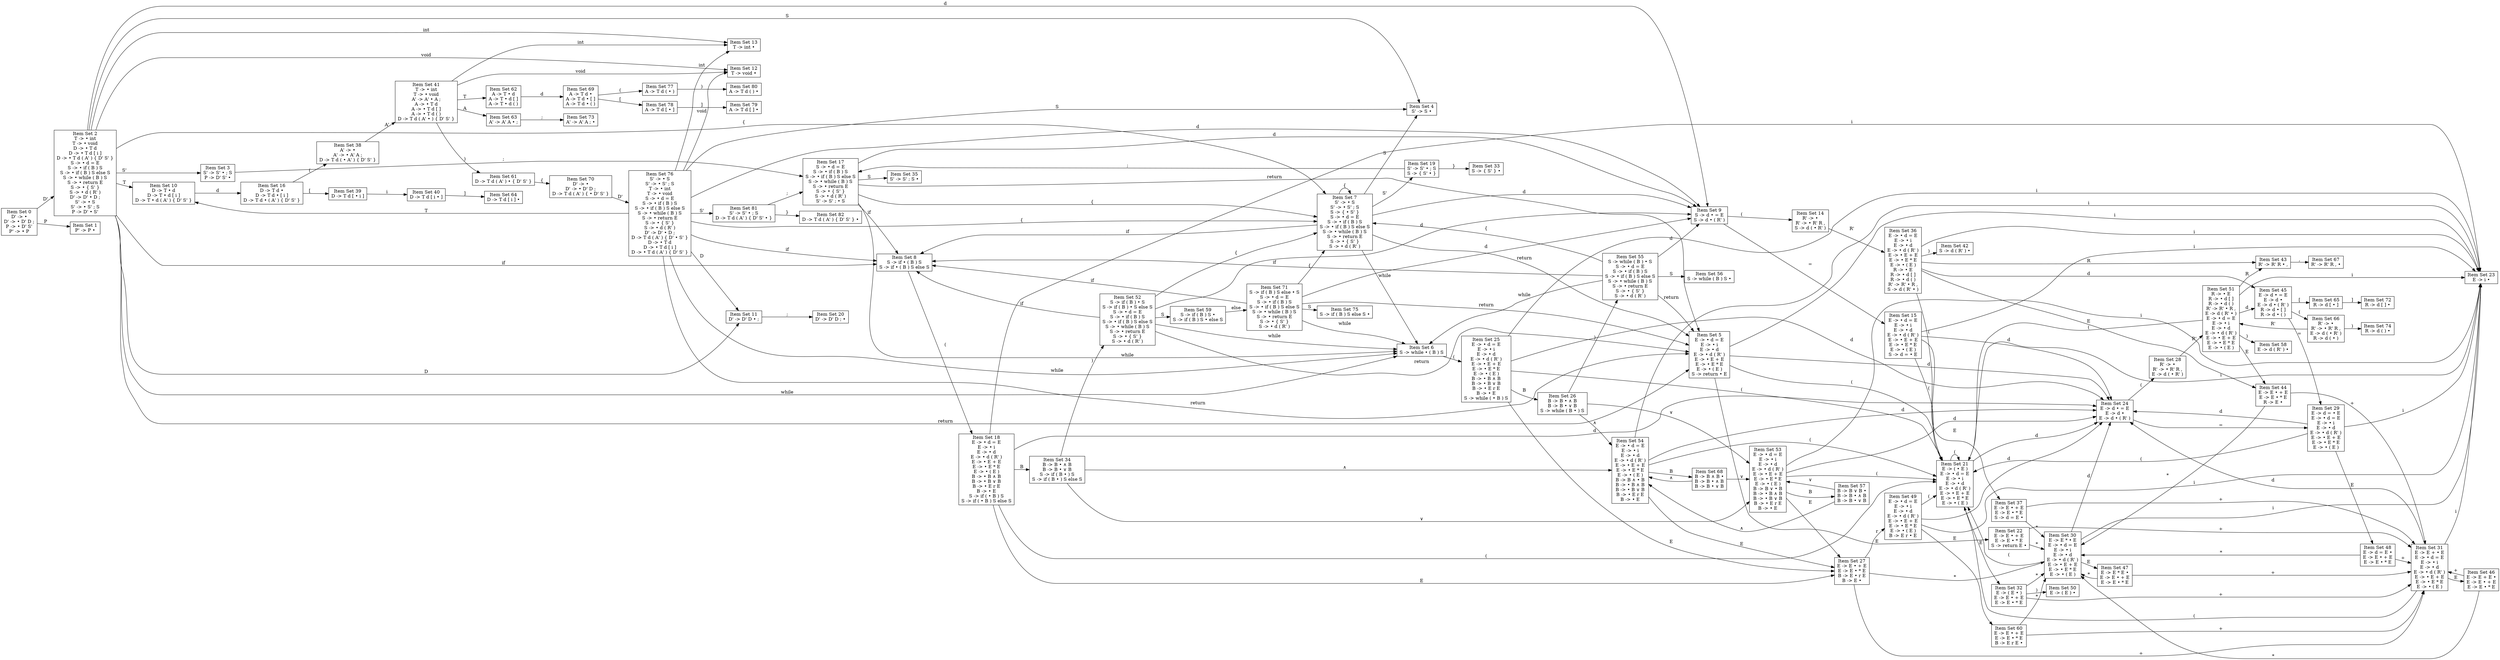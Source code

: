 digraph ItemCluster {
  rankdir=LR;
  node [shape=box];
  "Item Set 81" [label="Item Set 81\nS' -> S' • ; S\nD -> T d ( A' ) { D' S' • }\n"];
  "Item Set 80" [label="Item Set 80\nA -> T d ( ) •\n"];
  "Item Set 79" [label="Item Set 79\nA -> T d [ ] •\n"];
  "Item Set 78" [label="Item Set 78\nA -> T d [ • ]\n"];
  "Item Set 77" [label="Item Set 77\nA -> T d ( • )\n"];
  "Item Set 75" [label="Item Set 75\nS -> if ( B ) S else S •\n"];
  "Item Set 73" [label="Item Set 73\nA' -> A' A ; •\n"];
  "Item Set 71" [label="Item Set 71\nS -> if ( B ) S else • S\nS -> • d = E\nS -> • if ( B ) S\nS -> • if ( B ) S else S\nS -> • while ( B ) S\nS -> • return E\nS -> • { S' }\nS -> • d ( R' )\n"];
  "Item Set 70" [label="Item Set 70\nD' -> •\nD' -> • D' D ;\nD -> T d ( A' ) { • D' S' }\n"];
  "Item Set 68" [label="Item Set 68\nB -> B ∧ B •\nB -> B • ∧ B\nB -> B • ∨ B\n"];
  "Item Set 67" [label="Item Set 67\nR' -> R' R , •\n"];
  "Item Set 64" [label="Item Set 64\nD -> T d [ i ] •\n"];
  "Item Set 62" [label="Item Set 62\nA -> T • d\nA -> T • d [ ]\nA -> T • d ( )\n"];
  "Item Set 61" [label="Item Set 61\nD -> T d ( A' ) • { D' S' }\n"];
  "Item Set 60" [label="Item Set 60\nE -> E • + E\nE -> E • * E\nB -> E r E •\n"];
  "Item Set 59" [label="Item Set 59\nS -> if ( B ) S •\nS -> if ( B ) S • else S\n"];
  "Item Set 26" [label="Item Set 26\nB -> B • ∧ B\nB -> B • ∨ B\nS -> while ( B • ) S\n"];
  "Item Set 74" [label="Item Set 74\nR -> d ( ) •\n"];
  "Item Set 22" [label="Item Set 22\nE -> E • + E\nE -> E • * E\nS -> return E •\n"];
  "Item Set 25" [label="Item Set 25\nE -> • d = E\nE -> • i\nE -> • d\nE -> • d ( R' )\nE -> • E + E\nE -> • E * E\nE -> • ( E )\nB -> • B ∧ B\nB -> • B ∨ B\nB -> • E r E\nB -> • E\nS -> while ( • B ) S\n"];
  "Item Set 21" [label="Item Set 21\nE -> ( • E )\nE -> • d = E\nE -> • i\nE -> • d\nE -> • d ( R' )\nE -> • E + E\nE -> • E * E\nE -> • ( E )\n"];
  "Item Set 72" [label="Item Set 72\nR -> d [ ] •\n"];
  "Item Set 35" [label="Item Set 35\nS' -> S' ; S •\n"];
  "Item Set 19" [label="Item Set 19\nS' -> S' • ; S\nS -> { S' • }\n"];
  "Item Set 34" [label="Item Set 34\nB -> B • ∧ B\nB -> B • ∨ B\nS -> if ( B • ) S\nS -> if ( B • ) S else S\n"];
  "Item Set 23" [label="Item Set 23\nE -> i •\n"];
  "Item Set 13" [label="Item Set 13\nT -> int •\n"];
  "Item Set 28" [label="Item Set 28\nR' -> •\nR' -> • R' R ,\nE -> d ( • R' )\n"];
  "Item Set 33" [label="Item Set 33\nS -> { S' } •\n"];
  "Item Set 9" [label="Item Set 9\nS -> d • = E\nS -> d • ( R' )\n"];
  "Item Set 54" [label="Item Set 54\nE -> • d = E\nE -> • i\nE -> • d\nE -> • d ( R' )\nE -> • E + E\nE -> • E * E\nE -> • ( E )\nB -> B ∧ • B\nB -> • B ∧ B\nB -> • B ∨ B\nB -> • E r E\nB -> • E\n"];
  "Item Set 18" [label="Item Set 18\nE -> • d = E\nE -> • i\nE -> • d\nE -> • d ( R' )\nE -> • E + E\nE -> • E * E\nE -> • ( E )\nB -> • B ∧ B\nB -> • B ∨ B\nB -> • E r E\nB -> • E\nS -> if ( • B ) S\nS -> if ( • B ) S else S\n"];
  "Item Set 27" [label="Item Set 27\nE -> E • + E\nE -> E • * E\nB -> E • r E\nB -> E •\n"];
  "Item Set 0" [label="Item Set 0\nD' -> •\nD' -> • D' D ;\nP -> • D' S'\nP' -> • P\n"];
  "Item Set 57" [label="Item Set 57\nB -> B ∨ B •\nB -> B • ∧ B\nB -> B • ∨ B\n"];
  "Item Set 56" [label="Item Set 56\nS -> while ( B ) S •\n"];
  "Item Set 5" [label="Item Set 5\nE -> • d = E\nE -> • i\nE -> • d\nE -> • d ( R' )\nE -> • E + E\nE -> • E * E\nE -> • ( E )\nS -> return • E\n"];
  "Item Set 10" [label="Item Set 10\nD -> T • d\nD -> T • d [ i ]\nD -> T • d ( A' ) { D' S' }\n"];
  "Item Set 8" [label="Item Set 8\nS -> if • ( B ) S\nS -> if • ( B ) S else S\n"];
  "Item Set 17" [label="Item Set 17\nS -> • d = E\nS -> • if ( B ) S\nS -> • if ( B ) S else S\nS -> • while ( B ) S\nS -> • return E\nS -> • { S' }\nS -> • d ( R' )\nS' -> S' ; • S\n"];
  "Item Set 43" [label="Item Set 43\nR' -> R' R • ,\n"];
  "Item Set 82" [label="Item Set 82\nD -> T d ( A' ) { D' S' } •\n"];
  "Item Set 14" [label="Item Set 14\nR' -> •\nR' -> • R' R ,\nS -> d ( • R' )\n"];
  "Item Set 46" [label="Item Set 46\nE -> E + E •\nE -> E • + E\nE -> E • * E\n"];
  "Item Set 2" [label="Item Set 2\nT -> • int\nT -> • void\nD -> • T d\nD -> • T d [ i ]\nD -> • T d ( A' ) { D' S' }\nS -> • d = E\nS -> • if ( B ) S\nS -> • if ( B ) S else S\nS -> • while ( B ) S\nS -> • return E\nS -> • { S' }\nS -> • d ( R' )\nD' -> D' • D ;\nS' -> • S\nS' -> • S' ; S\nP -> D' • S'\n"];
  "Item Set 47" [label="Item Set 47\nE -> E * E •\nE -> E • + E\nE -> E • * E\n"];
  "Item Set 32" [label="Item Set 32\nE -> ( E • )\nE -> E • + E\nE -> E • * E\n"];
  "Item Set 4" [label="Item Set 4\nS' -> S •\n"];
  "Item Set 45" [label="Item Set 45\nE -> d • = E\nE -> d •\nE -> d • ( R' )\nR -> d • [ ]\nR -> d • ( )\n"];
  "Item Set 11" [label="Item Set 11\nD' -> D' D • ;\n"];
  "Item Set 1" [label="Item Set 1\nP' -> P •\n"];
  "Item Set 20" [label="Item Set 20\nD' -> D' D ; •\n"];
  "Item Set 24" [label="Item Set 24\nE -> d • = E\nE -> d •\nE -> d • ( R' )\n"];
  "Item Set 12" [label="Item Set 12\nT -> void •\n"];
  "Item Set 29" [label="Item Set 29\nE -> d = • E\nE -> • d = E\nE -> • i\nE -> • d\nE -> • d ( R' )\nE -> • E + E\nE -> • E * E\nE -> • ( E )\n"];
  "Item Set 30" [label="Item Set 30\nE -> E * • E\nE -> • d = E\nE -> • i\nE -> • d\nE -> • d ( R' )\nE -> • E + E\nE -> • E * E\nE -> • ( E )\n"];
  "Item Set 6" [label="Item Set 6\nS -> while • ( B ) S\n"];
  "Item Set 31" [label="Item Set 31\nE -> E + • E\nE -> • d = E\nE -> • i\nE -> • d\nE -> • d ( R' )\nE -> • E + E\nE -> • E * E\nE -> • ( E )\n"];
  "Item Set 36" [label="Item Set 36\nE -> • d = E\nE -> • i\nE -> • d\nE -> • d ( R' )\nE -> • E + E\nE -> • E * E\nE -> • ( E )\nR -> • E\nR -> • d [ ]\nR -> • d ( )\nR' -> R' • R ,\nS -> d ( R' • )\n"];
  "Item Set 44" [label="Item Set 44\nE -> E • + E\nE -> E • * E\nR -> E •\n"];
  "Item Set 37" [label="Item Set 37\nE -> E • + E\nE -> E • * E\nS -> d = E •\n"];
  "Item Set 38" [label="Item Set 38\nA' -> •\nA' -> • A' A ;\nD -> T d ( • A' ) { D' S' }\n"];
  "Item Set 65" [label="Item Set 65\nR -> d [ • ]\n"];
  "Item Set 58" [label="Item Set 58\nE -> d ( R' ) •\n"];
  "Item Set 7" [label="Item Set 7\nS' -> • S\nS' -> • S' ; S\nS -> { • S' }\nS -> • d = E\nS -> • if ( B ) S\nS -> • if ( B ) S else S\nS -> • while ( B ) S\nS -> • return E\nS -> • { S' }\nS -> • d ( R' )\n"];
  "Item Set 3" [label="Item Set 3\nS' -> S' • ; S\nP -> D' S' •\n"];
  "Item Set 39" [label="Item Set 39\nD -> T d [ • i ]\n"];
  "Item Set 40" [label="Item Set 40\nD -> T d [ i • ]\n"];
  "Item Set 15" [label="Item Set 15\nE -> • d = E\nE -> • i\nE -> • d\nE -> • d ( R' )\nE -> • E + E\nE -> • E * E\nE -> • ( E )\nS -> d = • E\n"];
  "Item Set 41" [label="Item Set 41\nT -> • int\nT -> • void\nA' -> A' • A ;\nA -> • T d\nA -> • T d [ ]\nA -> • T d ( )\nD -> T d ( A' • ) { D' S' }\n"];
  "Item Set 42" [label="Item Set 42\nS -> d ( R' ) •\n"];
  "Item Set 48" [label="Item Set 48\nE -> d = E •\nE -> E • + E\nE -> E • * E\n"];
  "Item Set 49" [label="Item Set 49\nE -> • d = E\nE -> • i\nE -> • d\nE -> • d ( R' )\nE -> • E + E\nE -> • E * E\nE -> • ( E )\nB -> E r • E\n"];
  "Item Set 52" [label="Item Set 52\nS -> if ( B ) • S\nS -> if ( B ) • S else S\nS -> • d = E\nS -> • if ( B ) S\nS -> • if ( B ) S else S\nS -> • while ( B ) S\nS -> • return E\nS -> • { S' }\nS -> • d ( R' )\n"];
  "Item Set 50" [label="Item Set 50\nE -> ( E ) •\n"];
  "Item Set 63" [label="Item Set 63\nA' -> A' A • ;\n"];
  "Item Set 16" [label="Item Set 16\nD -> T d •\nD -> T d • [ i ]\nD -> T d • ( A' ) { D' S' }\n"];
  "Item Set 51" [label="Item Set 51\nR -> • E\nR -> • d [ ]\nR -> • d ( )\nR' -> R' • R ,\nE -> d ( R' • )\nE -> • d = E\nE -> • i\nE -> • d\nE -> • d ( R' )\nE -> • E + E\nE -> • E * E\nE -> • ( E )\n"];
  "Item Set 76" [label="Item Set 76\nS' -> • S\nS' -> • S' ; S\nT -> • int\nT -> • void\nS -> • d = E\nS -> • if ( B ) S\nS -> • if ( B ) S else S\nS -> • while ( B ) S\nS -> • return E\nS -> • { S' }\nS -> • d ( R' )\nD' -> D' • D ;\nD -> T d ( A' ) { D' • S' }\nD -> • T d\nD -> • T d [ i ]\nD -> • T d ( A' ) { D' S' }\n"];
  "Item Set 53" [label="Item Set 53\nE -> • d = E\nE -> • i\nE -> • d\nE -> • d ( R' )\nE -> • E + E\nE -> • E * E\nE -> • ( E )\nB -> B ∨ • B\nB -> • B ∧ B\nB -> • B ∨ B\nB -> • E r E\nB -> • E\n"];
  "Item Set 69" [label="Item Set 69\nA -> T d •\nA -> T d • [ ]\nA -> T d • ( )\n"];
  "Item Set 66" [label="Item Set 66\nR' -> •\nR' -> • R' R ,\nE -> d ( • R' )\nR -> d ( • )\n"];
  "Item Set 55" [label="Item Set 55\nS -> while ( B ) • S\nS -> • d = E\nS -> • if ( B ) S\nS -> • if ( B ) S else S\nS -> • while ( B ) S\nS -> • return E\nS -> • { S' }\nS -> • d ( R' )\n"];
  "Item Set 81" -> "Item Set 17" [label=";"];
  "Item Set 81" -> "Item Set 82" [label="}"];
  "Item Set 78" -> "Item Set 79" [label="]"];
  "Item Set 77" -> "Item Set 80" [label=")"];
  "Item Set 71" -> "Item Set 75" [label="S"];
  "Item Set 71" -> "Item Set 9" [label="d"];
  "Item Set 71" -> "Item Set 8" [label="if"];
  "Item Set 71" -> "Item Set 7" [label="{"];
  "Item Set 71" -> "Item Set 6" [label="while"];
  "Item Set 71" -> "Item Set 5" [label="return"];
  "Item Set 70" -> "Item Set 76" [label="D'"];
  "Item Set 68" -> "Item Set 54" [label="∧"];
  "Item Set 68" -> "Item Set 53" [label="∨"];
  "Item Set 62" -> "Item Set 69" [label="d"];
  "Item Set 61" -> "Item Set 70" [label="{"];
  "Item Set 60" -> "Item Set 31" [label="+"];
  "Item Set 60" -> "Item Set 30" [label="*"];
  "Item Set 59" -> "Item Set 71" [label="else"];
  "Item Set 26" -> "Item Set 54" [label="∧"];
  "Item Set 26" -> "Item Set 53" [label="∨"];
  "Item Set 26" -> "Item Set 55" [label=")"];
  "Item Set 22" -> "Item Set 31" [label="+"];
  "Item Set 22" -> "Item Set 30" [label="*"];
  "Item Set 25" -> "Item Set 24" [label="d"];
  "Item Set 25" -> "Item Set 23" [label="i"];
  "Item Set 25" -> "Item Set 27" [label="E"];
  "Item Set 25" -> "Item Set 21" [label="("];
  "Item Set 25" -> "Item Set 26" [label="B"];
  "Item Set 21" -> "Item Set 32" [label="E"];
  "Item Set 21" -> "Item Set 24" [label="d"];
  "Item Set 21" -> "Item Set 23" [label="i"];
  "Item Set 21" -> "Item Set 21" [label="("];
  "Item Set 19" -> "Item Set 17" [label=";"];
  "Item Set 19" -> "Item Set 33" [label="}"];
  "Item Set 34" -> "Item Set 54" [label="∧"];
  "Item Set 34" -> "Item Set 53" [label="∨"];
  "Item Set 34" -> "Item Set 52" [label=")"];
  "Item Set 28" -> "Item Set 51" [label="R'"];
  "Item Set 9" -> "Item Set 15" [label="="];
  "Item Set 9" -> "Item Set 14" [label="("];
  "Item Set 54" -> "Item Set 24" [label="d"];
  "Item Set 54" -> "Item Set 23" [label="i"];
  "Item Set 54" -> "Item Set 27" [label="E"];
  "Item Set 54" -> "Item Set 21" [label="("];
  "Item Set 54" -> "Item Set 68" [label="B"];
  "Item Set 18" -> "Item Set 24" [label="d"];
  "Item Set 18" -> "Item Set 23" [label="i"];
  "Item Set 18" -> "Item Set 27" [label="E"];
  "Item Set 18" -> "Item Set 21" [label="("];
  "Item Set 18" -> "Item Set 34" [label="B"];
  "Item Set 27" -> "Item Set 31" [label="+"];
  "Item Set 27" -> "Item Set 30" [label="*"];
  "Item Set 27" -> "Item Set 49" [label="r"];
  "Item Set 0" -> "Item Set 2" [label="D'"];
  "Item Set 0" -> "Item Set 1" [label="P"];
  "Item Set 57" -> "Item Set 54" [label="∧"];
  "Item Set 57" -> "Item Set 53" [label="∨"];
  "Item Set 5" -> "Item Set 24" [label="d"];
  "Item Set 5" -> "Item Set 23" [label="i"];
  "Item Set 5" -> "Item Set 22" [label="E"];
  "Item Set 5" -> "Item Set 21" [label="("];
  "Item Set 10" -> "Item Set 16" [label="d"];
  "Item Set 8" -> "Item Set 18" [label="("];
  "Item Set 17" -> "Item Set 9" [label="d"];
  "Item Set 17" -> "Item Set 8" [label="if"];
  "Item Set 17" -> "Item Set 7" [label="{"];
  "Item Set 17" -> "Item Set 6" [label="while"];
  "Item Set 17" -> "Item Set 5" [label="return"];
  "Item Set 17" -> "Item Set 35" [label="S"];
  "Item Set 43" -> "Item Set 67" [label=","];
  "Item Set 14" -> "Item Set 36" [label="R'"];
  "Item Set 46" -> "Item Set 31" [label="+"];
  "Item Set 46" -> "Item Set 30" [label="*"];
  "Item Set 2" -> "Item Set 13" [label="int"];
  "Item Set 2" -> "Item Set 12" [label="void"];
  "Item Set 2" -> "Item Set 11" [label="D"];
  "Item Set 2" -> "Item Set 10" [label="T"];
  "Item Set 2" -> "Item Set 9" [label="d"];
  "Item Set 2" -> "Item Set 8" [label="if"];
  "Item Set 2" -> "Item Set 7" [label="{"];
  "Item Set 2" -> "Item Set 6" [label="while"];
  "Item Set 2" -> "Item Set 5" [label="return"];
  "Item Set 2" -> "Item Set 4" [label="S"];
  "Item Set 2" -> "Item Set 3" [label="S'"];
  "Item Set 47" -> "Item Set 31" [label="+"];
  "Item Set 47" -> "Item Set 30" [label="*"];
  "Item Set 32" -> "Item Set 50" [label=")"];
  "Item Set 32" -> "Item Set 31" [label="+"];
  "Item Set 32" -> "Item Set 30" [label="*"];
  "Item Set 45" -> "Item Set 29" [label="="];
  "Item Set 45" -> "Item Set 66" [label="("];
  "Item Set 45" -> "Item Set 65" [label="["];
  "Item Set 11" -> "Item Set 20" [label=";"];
  "Item Set 24" -> "Item Set 29" [label="="];
  "Item Set 24" -> "Item Set 28" [label="("];
  "Item Set 29" -> "Item Set 48" [label="E"];
  "Item Set 29" -> "Item Set 24" [label="d"];
  "Item Set 29" -> "Item Set 23" [label="i"];
  "Item Set 29" -> "Item Set 21" [label="("];
  "Item Set 30" -> "Item Set 47" [label="E"];
  "Item Set 30" -> "Item Set 24" [label="d"];
  "Item Set 30" -> "Item Set 23" [label="i"];
  "Item Set 30" -> "Item Set 21" [label="("];
  "Item Set 6" -> "Item Set 25" [label="("];
  "Item Set 31" -> "Item Set 46" [label="E"];
  "Item Set 31" -> "Item Set 24" [label="d"];
  "Item Set 31" -> "Item Set 23" [label="i"];
  "Item Set 31" -> "Item Set 21" [label="("];
  "Item Set 36" -> "Item Set 45" [label="d"];
  "Item Set 36" -> "Item Set 23" [label="i"];
  "Item Set 36" -> "Item Set 44" [label="E"];
  "Item Set 36" -> "Item Set 21" [label="("];
  "Item Set 36" -> "Item Set 43" [label="R"];
  "Item Set 36" -> "Item Set 42" [label=")"];
  "Item Set 44" -> "Item Set 31" [label="+"];
  "Item Set 44" -> "Item Set 30" [label="*"];
  "Item Set 37" -> "Item Set 31" [label="+"];
  "Item Set 37" -> "Item Set 30" [label="*"];
  "Item Set 38" -> "Item Set 41" [label="A'"];
  "Item Set 65" -> "Item Set 72" [label="]"];
  "Item Set 7" -> "Item Set 4" [label="S"];
  "Item Set 7" -> "Item Set 19" [label="S'"];
  "Item Set 7" -> "Item Set 9" [label="d"];
  "Item Set 7" -> "Item Set 8" [label="if"];
  "Item Set 7" -> "Item Set 7" [label="{"];
  "Item Set 7" -> "Item Set 6" [label="while"];
  "Item Set 7" -> "Item Set 5" [label="return"];
  "Item Set 3" -> "Item Set 17" [label=";"];
  "Item Set 39" -> "Item Set 40" [label="i"];
  "Item Set 40" -> "Item Set 64" [label="]"];
  "Item Set 15" -> "Item Set 24" [label="d"];
  "Item Set 15" -> "Item Set 23" [label="i"];
  "Item Set 15" -> "Item Set 37" [label="E"];
  "Item Set 15" -> "Item Set 21" [label="("];
  "Item Set 41" -> "Item Set 13" [label="int"];
  "Item Set 41" -> "Item Set 12" [label="void"];
  "Item Set 41" -> "Item Set 63" [label="A"];
  "Item Set 41" -> "Item Set 62" [label="T"];
  "Item Set 41" -> "Item Set 61" [label=")"];
  "Item Set 48" -> "Item Set 31" [label="+"];
  "Item Set 48" -> "Item Set 30" [label="*"];
  "Item Set 49" -> "Item Set 24" [label="d"];
  "Item Set 49" -> "Item Set 23" [label="i"];
  "Item Set 49" -> "Item Set 60" [label="E"];
  "Item Set 49" -> "Item Set 21" [label="("];
  "Item Set 52" -> "Item Set 59" [label="S"];
  "Item Set 52" -> "Item Set 9" [label="d"];
  "Item Set 52" -> "Item Set 8" [label="if"];
  "Item Set 52" -> "Item Set 7" [label="{"];
  "Item Set 52" -> "Item Set 6" [label="while"];
  "Item Set 52" -> "Item Set 5" [label="return"];
  "Item Set 63" -> "Item Set 73" [label=";"];
  "Item Set 16" -> "Item Set 39" [label="["];
  "Item Set 16" -> "Item Set 38" [label="("];
  "Item Set 51" -> "Item Set 44" [label="E"];
  "Item Set 51" -> "Item Set 45" [label="d"];
  "Item Set 51" -> "Item Set 43" [label="R"];
  "Item Set 51" -> "Item Set 58" [label=")"];
  "Item Set 51" -> "Item Set 23" [label="i"];
  "Item Set 51" -> "Item Set 21" [label="("];
  "Item Set 76" -> "Item Set 4" [label="S"];
  "Item Set 76" -> "Item Set 81" [label="S'"];
  "Item Set 76" -> "Item Set 13" [label="int"];
  "Item Set 76" -> "Item Set 12" [label="void"];
  "Item Set 76" -> "Item Set 11" [label="D"];
  "Item Set 76" -> "Item Set 9" [label="d"];
  "Item Set 76" -> "Item Set 8" [label="if"];
  "Item Set 76" -> "Item Set 7" [label="{"];
  "Item Set 76" -> "Item Set 6" [label="while"];
  "Item Set 76" -> "Item Set 5" [label="return"];
  "Item Set 76" -> "Item Set 10" [label="T"];
  "Item Set 53" -> "Item Set 24" [label="d"];
  "Item Set 53" -> "Item Set 23" [label="i"];
  "Item Set 53" -> "Item Set 27" [label="E"];
  "Item Set 53" -> "Item Set 21" [label="("];
  "Item Set 53" -> "Item Set 57" [label="B"];
  "Item Set 69" -> "Item Set 78" [label="["];
  "Item Set 69" -> "Item Set 77" [label="("];
  "Item Set 66" -> "Item Set 51" [label="R'"];
  "Item Set 66" -> "Item Set 74" [label=")"];
  "Item Set 55" -> "Item Set 56" [label="S"];
  "Item Set 55" -> "Item Set 9" [label="d"];
  "Item Set 55" -> "Item Set 8" [label="if"];
  "Item Set 55" -> "Item Set 7" [label="{"];
  "Item Set 55" -> "Item Set 6" [label="while"];
  "Item Set 55" -> "Item Set 5" [label="return"];
}
